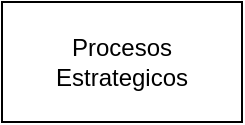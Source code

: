 <mxfile version="22.0.4" type="github">
  <diagram name="Página-1" id="gjJieHwlCjB3vCOI6Wgt">
    <mxGraphModel dx="1434" dy="758" grid="1" gridSize="10" guides="1" tooltips="1" connect="1" arrows="1" fold="1" page="1" pageScale="1" pageWidth="827" pageHeight="1169" math="0" shadow="0">
      <root>
        <mxCell id="0" />
        <mxCell id="1" parent="0" />
        <mxCell id="MNfpC9VBsTad_lN_v34c-1" value="Procesos Estrategicos" style="rounded=0;whiteSpace=wrap;html=1;" vertex="1" parent="1">
          <mxGeometry x="120" y="200" width="120" height="60" as="geometry" />
        </mxCell>
      </root>
    </mxGraphModel>
  </diagram>
</mxfile>
